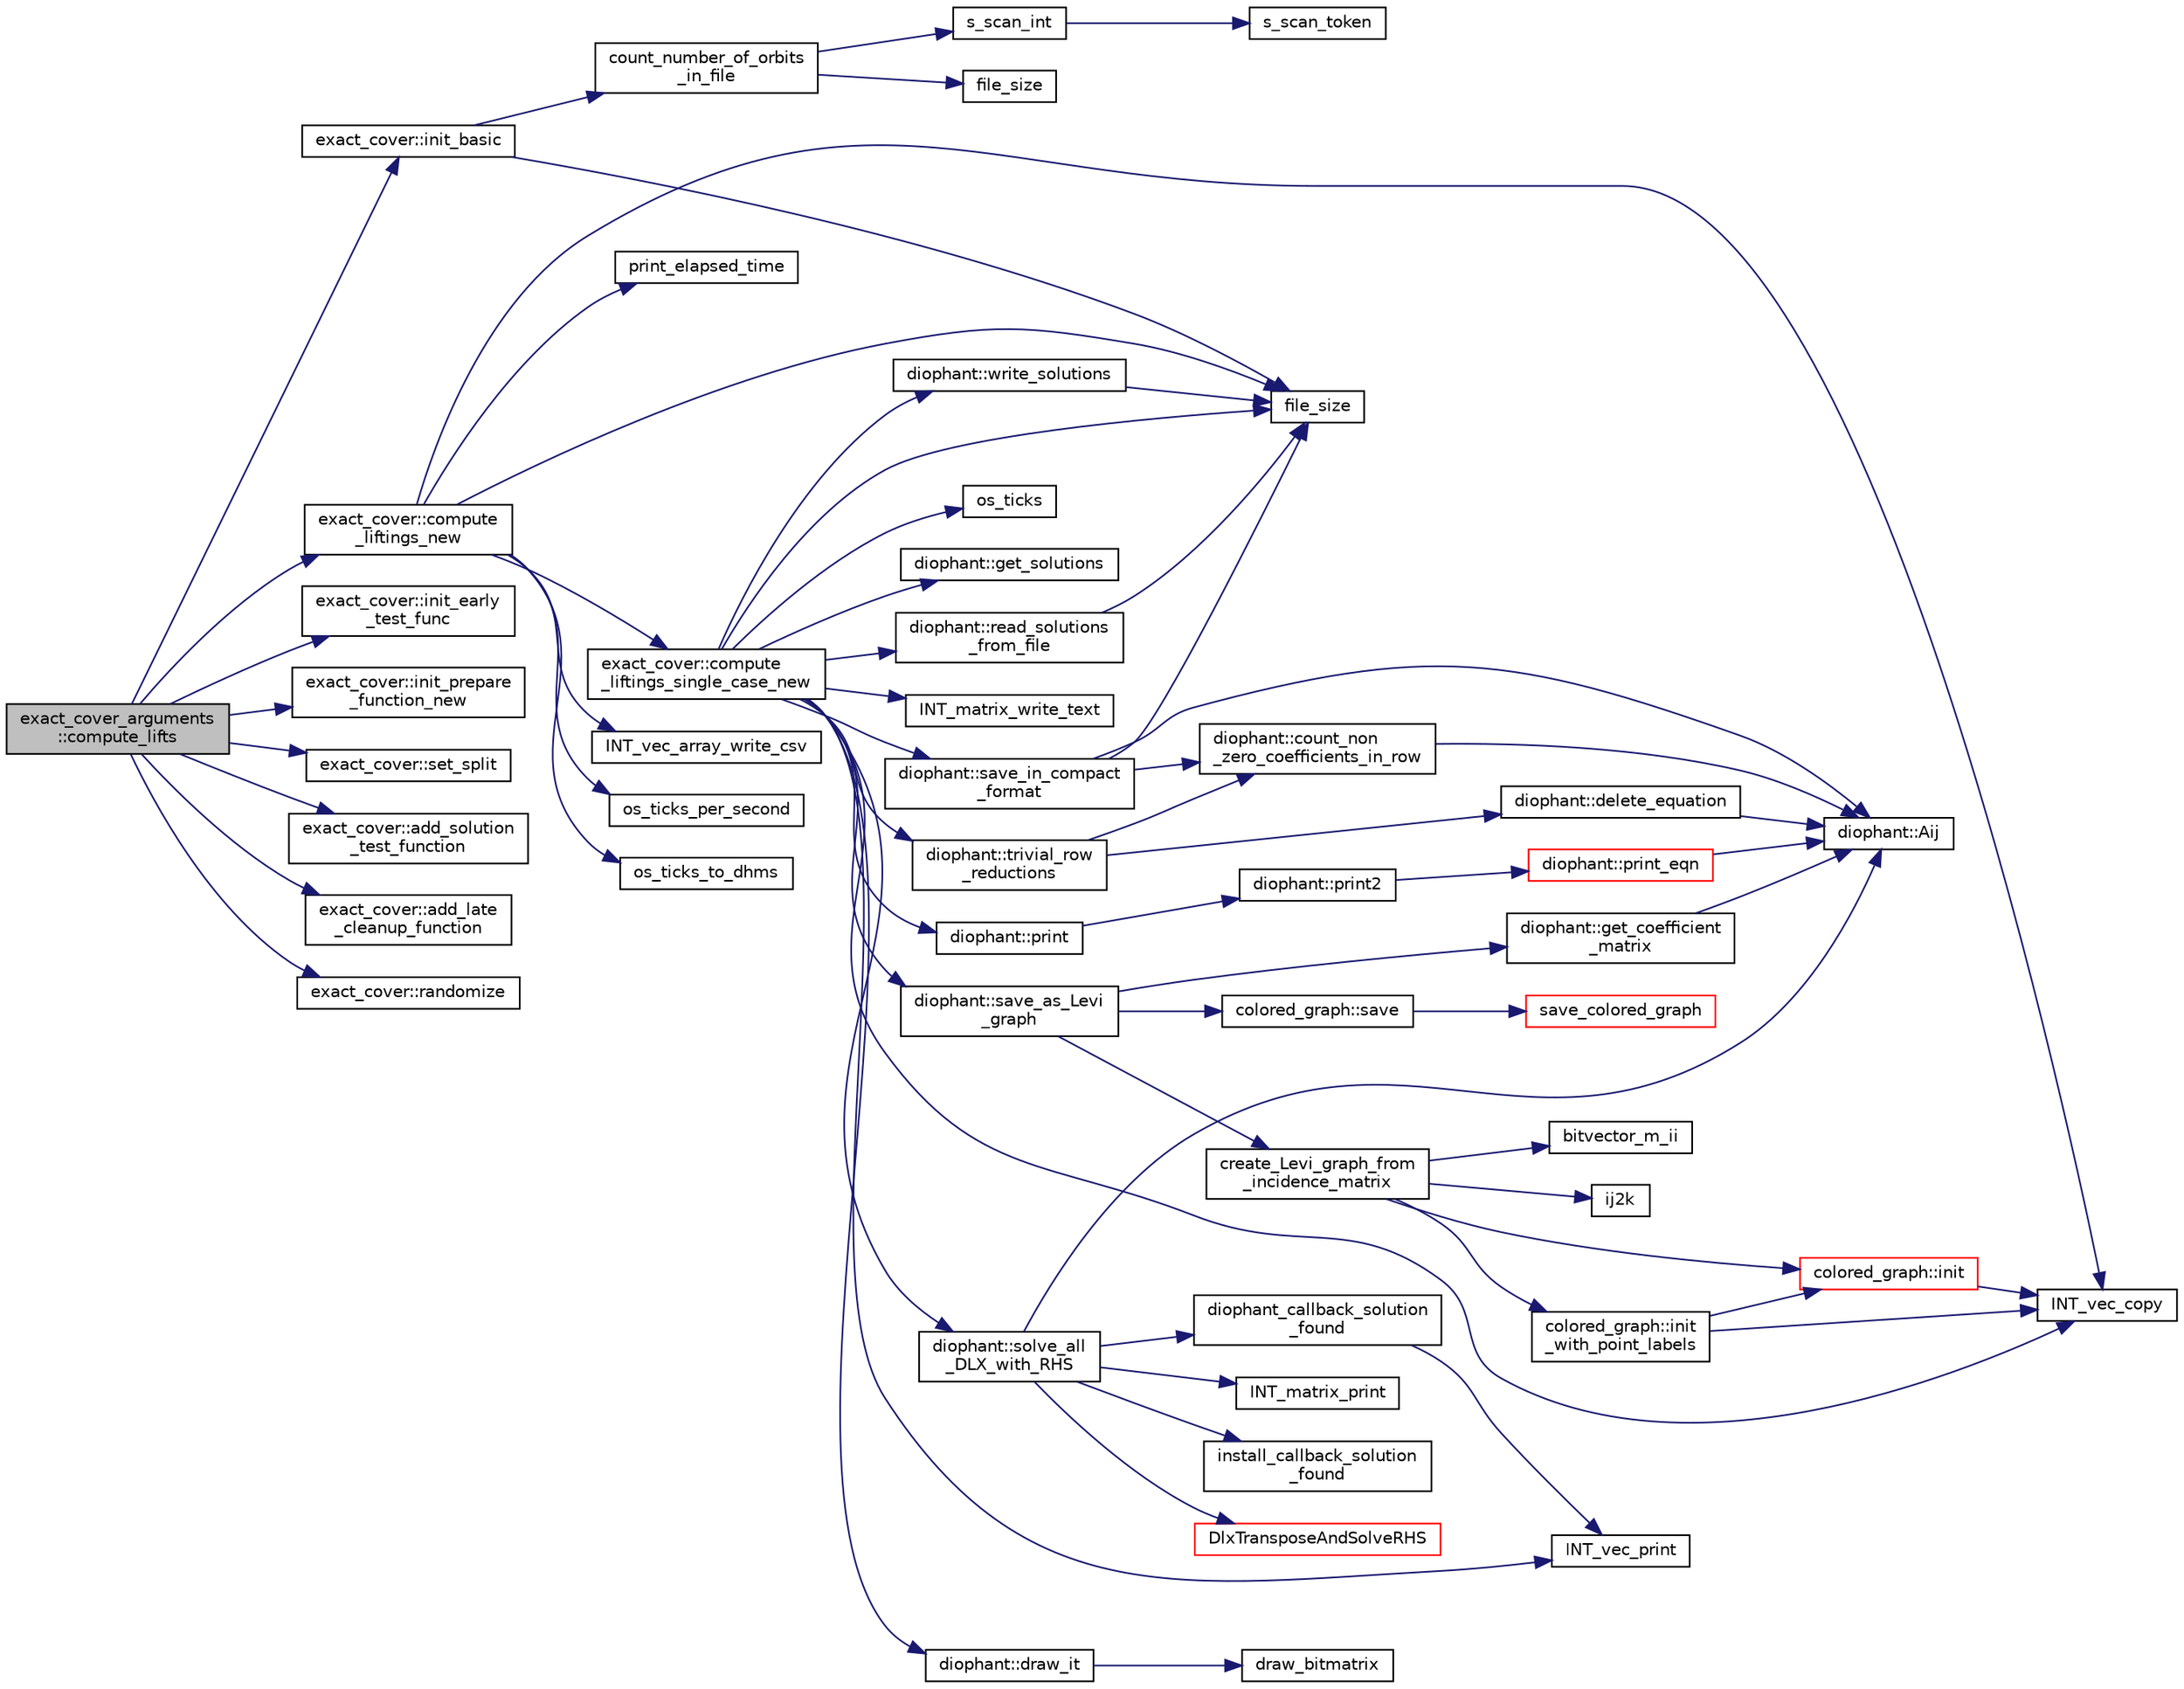 digraph "exact_cover_arguments::compute_lifts"
{
  edge [fontname="Helvetica",fontsize="10",labelfontname="Helvetica",labelfontsize="10"];
  node [fontname="Helvetica",fontsize="10",shape=record];
  rankdir="LR";
  Node7 [label="exact_cover_arguments\l::compute_lifts",height=0.2,width=0.4,color="black", fillcolor="grey75", style="filled", fontcolor="black"];
  Node7 -> Node8 [color="midnightblue",fontsize="10",style="solid",fontname="Helvetica"];
  Node8 [label="exact_cover::init_basic",height=0.2,width=0.4,color="black", fillcolor="white", style="filled",URL="$df/d94/classexact__cover.html#a188961cda99906946f33aea0bef3c6ce"];
  Node8 -> Node9 [color="midnightblue",fontsize="10",style="solid",fontname="Helvetica"];
  Node9 [label="file_size",height=0.2,width=0.4,color="black", fillcolor="white", style="filled",URL="$df/dbf/sajeeb_8_c.html#a5c37cf5785204b6e9adf647dc14d0e50"];
  Node8 -> Node10 [color="midnightblue",fontsize="10",style="solid",fontname="Helvetica"];
  Node10 [label="count_number_of_orbits\l_in_file",height=0.2,width=0.4,color="black", fillcolor="white", style="filled",URL="$d5/db4/io__and__os_8h.html#a03fc77fe7369425fbd18f3fa587f1af5"];
  Node10 -> Node11 [color="midnightblue",fontsize="10",style="solid",fontname="Helvetica"];
  Node11 [label="file_size",height=0.2,width=0.4,color="black", fillcolor="white", style="filled",URL="$d4/d74/util_8_c.html#a5c37cf5785204b6e9adf647dc14d0e50"];
  Node10 -> Node12 [color="midnightblue",fontsize="10",style="solid",fontname="Helvetica"];
  Node12 [label="s_scan_int",height=0.2,width=0.4,color="black", fillcolor="white", style="filled",URL="$d4/d74/util_8_c.html#ab43cab8ae063700a2fc82113b69eea5f"];
  Node12 -> Node13 [color="midnightblue",fontsize="10",style="solid",fontname="Helvetica"];
  Node13 [label="s_scan_token",height=0.2,width=0.4,color="black", fillcolor="white", style="filled",URL="$d4/d74/util_8_c.html#a8d1a4ad92d09138f7a1a7e389469ed45"];
  Node7 -> Node14 [color="midnightblue",fontsize="10",style="solid",fontname="Helvetica"];
  Node14 [label="exact_cover::init_early\l_test_func",height=0.2,width=0.4,color="black", fillcolor="white", style="filled",URL="$df/d94/classexact__cover.html#aee841d3e1eddaab69d4a18b025d19ca6"];
  Node7 -> Node15 [color="midnightblue",fontsize="10",style="solid",fontname="Helvetica"];
  Node15 [label="exact_cover::init_prepare\l_function_new",height=0.2,width=0.4,color="black", fillcolor="white", style="filled",URL="$df/d94/classexact__cover.html#a9e89d3f72d33e5511c2abae0b29e4cb0"];
  Node7 -> Node16 [color="midnightblue",fontsize="10",style="solid",fontname="Helvetica"];
  Node16 [label="exact_cover::set_split",height=0.2,width=0.4,color="black", fillcolor="white", style="filled",URL="$df/d94/classexact__cover.html#a931a1b03aef6d50b927380425110992f"];
  Node7 -> Node17 [color="midnightblue",fontsize="10",style="solid",fontname="Helvetica"];
  Node17 [label="exact_cover::add_solution\l_test_function",height=0.2,width=0.4,color="black", fillcolor="white", style="filled",URL="$df/d94/classexact__cover.html#a53ef396371afebb15465d243e21d3cfc"];
  Node7 -> Node18 [color="midnightblue",fontsize="10",style="solid",fontname="Helvetica"];
  Node18 [label="exact_cover::add_late\l_cleanup_function",height=0.2,width=0.4,color="black", fillcolor="white", style="filled",URL="$df/d94/classexact__cover.html#aff4169e2c7db2c98736c5d59c486a1d0"];
  Node7 -> Node19 [color="midnightblue",fontsize="10",style="solid",fontname="Helvetica"];
  Node19 [label="exact_cover::randomize",height=0.2,width=0.4,color="black", fillcolor="white", style="filled",URL="$df/d94/classexact__cover.html#a6af91d1aa0f385822708da4bbd94480f"];
  Node7 -> Node20 [color="midnightblue",fontsize="10",style="solid",fontname="Helvetica"];
  Node20 [label="exact_cover::compute\l_liftings_new",height=0.2,width=0.4,color="black", fillcolor="white", style="filled",URL="$df/d94/classexact__cover.html#a1438b5e280f85abcabeb7f68eeabb72b"];
  Node20 -> Node21 [color="midnightblue",fontsize="10",style="solid",fontname="Helvetica"];
  Node21 [label="exact_cover::compute\l_liftings_single_case_new",height=0.2,width=0.4,color="black", fillcolor="white", style="filled",URL="$df/d94/classexact__cover.html#ab111dd375f84d6f60ec7edeb2b18523e"];
  Node21 -> Node22 [color="midnightblue",fontsize="10",style="solid",fontname="Helvetica"];
  Node22 [label="INT_vec_copy",height=0.2,width=0.4,color="black", fillcolor="white", style="filled",URL="$df/dbf/sajeeb_8_c.html#ac2d875e27e009af6ec04d17254d11075"];
  Node21 -> Node23 [color="midnightblue",fontsize="10",style="solid",fontname="Helvetica"];
  Node23 [label="INT_vec_print",height=0.2,width=0.4,color="black", fillcolor="white", style="filled",URL="$df/dbf/sajeeb_8_c.html#a79a5901af0b47dd0d694109543c027fe"];
  Node21 -> Node24 [color="midnightblue",fontsize="10",style="solid",fontname="Helvetica"];
  Node24 [label="diophant::print",height=0.2,width=0.4,color="black", fillcolor="white", style="filled",URL="$d7/d9c/classdiophant.html#a887f3ce883ac947ac177d50e727bf5e8"];
  Node24 -> Node25 [color="midnightblue",fontsize="10",style="solid",fontname="Helvetica"];
  Node25 [label="diophant::print2",height=0.2,width=0.4,color="black", fillcolor="white", style="filled",URL="$d7/d9c/classdiophant.html#af4b3684270925d0d766a3a0d3089e195"];
  Node25 -> Node26 [color="midnightblue",fontsize="10",style="solid",fontname="Helvetica"];
  Node26 [label="diophant::print_eqn",height=0.2,width=0.4,color="red", fillcolor="white", style="filled",URL="$d7/d9c/classdiophant.html#a94f356a90925f7a0d966f982a7c5a437"];
  Node26 -> Node27 [color="midnightblue",fontsize="10",style="solid",fontname="Helvetica"];
  Node27 [label="diophant::Aij",height=0.2,width=0.4,color="black", fillcolor="white", style="filled",URL="$d7/d9c/classdiophant.html#af86d3bf833485e2f2d7b4a19288fc698"];
  Node21 -> Node30 [color="midnightblue",fontsize="10",style="solid",fontname="Helvetica"];
  Node30 [label="diophant::trivial_row\l_reductions",height=0.2,width=0.4,color="black", fillcolor="white", style="filled",URL="$d7/d9c/classdiophant.html#a8d22fc916f3a0dc96604759f1685c1a3"];
  Node30 -> Node31 [color="midnightblue",fontsize="10",style="solid",fontname="Helvetica"];
  Node31 [label="diophant::count_non\l_zero_coefficients_in_row",height=0.2,width=0.4,color="black", fillcolor="white", style="filled",URL="$d7/d9c/classdiophant.html#a32575931589f47546ba7b7ef9fb99e68"];
  Node31 -> Node27 [color="midnightblue",fontsize="10",style="solid",fontname="Helvetica"];
  Node30 -> Node32 [color="midnightblue",fontsize="10",style="solid",fontname="Helvetica"];
  Node32 [label="diophant::delete_equation",height=0.2,width=0.4,color="black", fillcolor="white", style="filled",URL="$d7/d9c/classdiophant.html#a358275d27c4c84ec1314c0b2fa027f7e"];
  Node32 -> Node27 [color="midnightblue",fontsize="10",style="solid",fontname="Helvetica"];
  Node21 -> Node33 [color="midnightblue",fontsize="10",style="solid",fontname="Helvetica"];
  Node33 [label="diophant::draw_it",height=0.2,width=0.4,color="black", fillcolor="white", style="filled",URL="$d7/d9c/classdiophant.html#a2d767259ba2547eb19000e02a0035f08"];
  Node33 -> Node34 [color="midnightblue",fontsize="10",style="solid",fontname="Helvetica"];
  Node34 [label="draw_bitmatrix",height=0.2,width=0.4,color="black", fillcolor="white", style="filled",URL="$d9/d29/draw_8_c.html#a725151f4184826d0b71256f5c38e70f0"];
  Node21 -> Node35 [color="midnightblue",fontsize="10",style="solid",fontname="Helvetica"];
  Node35 [label="diophant::save_as_Levi\l_graph",height=0.2,width=0.4,color="black", fillcolor="white", style="filled",URL="$d7/d9c/classdiophant.html#ae4eb639f6ce4451428a473c5e2be429d"];
  Node35 -> Node36 [color="midnightblue",fontsize="10",style="solid",fontname="Helvetica"];
  Node36 [label="diophant::get_coefficient\l_matrix",height=0.2,width=0.4,color="black", fillcolor="white", style="filled",URL="$d7/d9c/classdiophant.html#a63b458bec7327942d408e2b3135aa4e7"];
  Node36 -> Node27 [color="midnightblue",fontsize="10",style="solid",fontname="Helvetica"];
  Node35 -> Node37 [color="midnightblue",fontsize="10",style="solid",fontname="Helvetica"];
  Node37 [label="create_Levi_graph_from\l_incidence_matrix",height=0.2,width=0.4,color="black", fillcolor="white", style="filled",URL="$da/da9/galois__global_8_c.html#a985e3f3df23d58f6aa691ba3e5e6f249"];
  Node37 -> Node38 [color="midnightblue",fontsize="10",style="solid",fontname="Helvetica"];
  Node38 [label="ij2k",height=0.2,width=0.4,color="black", fillcolor="white", style="filled",URL="$df/dbf/sajeeb_8_c.html#a68a0fe85ad4b80a9220cb33f9c4c0042"];
  Node37 -> Node39 [color="midnightblue",fontsize="10",style="solid",fontname="Helvetica"];
  Node39 [label="bitvector_m_ii",height=0.2,width=0.4,color="black", fillcolor="white", style="filled",URL="$df/dbf/sajeeb_8_c.html#a31da55e2b26316d582cd322dc670b67b"];
  Node37 -> Node40 [color="midnightblue",fontsize="10",style="solid",fontname="Helvetica"];
  Node40 [label="colored_graph::init\l_with_point_labels",height=0.2,width=0.4,color="black", fillcolor="white", style="filled",URL="$dc/de2/classcolored__graph.html#a988d41f23300407c71570cb7ea06e593"];
  Node40 -> Node41 [color="midnightblue",fontsize="10",style="solid",fontname="Helvetica"];
  Node41 [label="colored_graph::init",height=0.2,width=0.4,color="red", fillcolor="white", style="filled",URL="$dc/de2/classcolored__graph.html#a4b917cdc9c6203a5a750c321e791bc7d"];
  Node41 -> Node22 [color="midnightblue",fontsize="10",style="solid",fontname="Helvetica"];
  Node40 -> Node22 [color="midnightblue",fontsize="10",style="solid",fontname="Helvetica"];
  Node37 -> Node41 [color="midnightblue",fontsize="10",style="solid",fontname="Helvetica"];
  Node35 -> Node43 [color="midnightblue",fontsize="10",style="solid",fontname="Helvetica"];
  Node43 [label="colored_graph::save",height=0.2,width=0.4,color="black", fillcolor="white", style="filled",URL="$dc/de2/classcolored__graph.html#a562912fb7464addacd865057a1a48f75"];
  Node43 -> Node44 [color="midnightblue",fontsize="10",style="solid",fontname="Helvetica"];
  Node44 [label="save_colored_graph",height=0.2,width=0.4,color="red", fillcolor="white", style="filled",URL="$da/da9/galois__global_8_c.html#a1f2e1a9df5b1f9af96c9c1e08fbc98c7"];
  Node21 -> Node54 [color="midnightblue",fontsize="10",style="solid",fontname="Helvetica"];
  Node54 [label="diophant::save_in_compact\l_format",height=0.2,width=0.4,color="black", fillcolor="white", style="filled",URL="$d7/d9c/classdiophant.html#a7119e1f2b15ffe94385227cf731b7e8e"];
  Node54 -> Node27 [color="midnightblue",fontsize="10",style="solid",fontname="Helvetica"];
  Node54 -> Node31 [color="midnightblue",fontsize="10",style="solid",fontname="Helvetica"];
  Node54 -> Node9 [color="midnightblue",fontsize="10",style="solid",fontname="Helvetica"];
  Node21 -> Node55 [color="midnightblue",fontsize="10",style="solid",fontname="Helvetica"];
  Node55 [label="os_ticks",height=0.2,width=0.4,color="black", fillcolor="white", style="filled",URL="$d5/db4/io__and__os_8h.html#a3da6d2b09e35d569adb7101dffcb5224"];
  Node21 -> Node56 [color="midnightblue",fontsize="10",style="solid",fontname="Helvetica"];
  Node56 [label="diophant::solve_all\l_DLX_with_RHS",height=0.2,width=0.4,color="black", fillcolor="white", style="filled",URL="$d7/d9c/classdiophant.html#a6423b067628b3caa1a6d2063ee803fac"];
  Node56 -> Node57 [color="midnightblue",fontsize="10",style="solid",fontname="Helvetica"];
  Node57 [label="install_callback_solution\l_found",height=0.2,width=0.4,color="black", fillcolor="white", style="filled",URL="$d9/d5e/lib_2foundations_2solvers_2dlx_8_c.html#a69c3d94a3b3f3520355fc78794c82783"];
  Node56 -> Node58 [color="midnightblue",fontsize="10",style="solid",fontname="Helvetica"];
  Node58 [label="diophant_callback_solution\l_found",height=0.2,width=0.4,color="black", fillcolor="white", style="filled",URL="$dc/dfe/diophant_8_c.html#a9868811a3121c55ac9dc2a116aa15d0c"];
  Node58 -> Node23 [color="midnightblue",fontsize="10",style="solid",fontname="Helvetica"];
  Node56 -> Node27 [color="midnightblue",fontsize="10",style="solid",fontname="Helvetica"];
  Node56 -> Node59 [color="midnightblue",fontsize="10",style="solid",fontname="Helvetica"];
  Node59 [label="INT_matrix_print",height=0.2,width=0.4,color="black", fillcolor="white", style="filled",URL="$d5/db4/io__and__os_8h.html#afd4180a24bef3a2b584668a4eaf607ff"];
  Node56 -> Node60 [color="midnightblue",fontsize="10",style="solid",fontname="Helvetica"];
  Node60 [label="DlxTransposeAndSolveRHS",height=0.2,width=0.4,color="red", fillcolor="white", style="filled",URL="$d9/d5e/lib_2foundations_2solvers_2dlx_8_c.html#ae4b7ea72e7db2005606be60f7fd70b94"];
  Node21 -> Node9 [color="midnightblue",fontsize="10",style="solid",fontname="Helvetica"];
  Node21 -> Node77 [color="midnightblue",fontsize="10",style="solid",fontname="Helvetica"];
  Node77 [label="diophant::read_solutions\l_from_file",height=0.2,width=0.4,color="black", fillcolor="white", style="filled",URL="$d7/d9c/classdiophant.html#a4077aed588c27beff6c309f096c6fef5"];
  Node77 -> Node9 [color="midnightblue",fontsize="10",style="solid",fontname="Helvetica"];
  Node21 -> Node78 [color="midnightblue",fontsize="10",style="solid",fontname="Helvetica"];
  Node78 [label="diophant::write_solutions",height=0.2,width=0.4,color="black", fillcolor="white", style="filled",URL="$d7/d9c/classdiophant.html#a5c17c2a311dd2e6b5d827810c68dc74e"];
  Node78 -> Node9 [color="midnightblue",fontsize="10",style="solid",fontname="Helvetica"];
  Node21 -> Node79 [color="midnightblue",fontsize="10",style="solid",fontname="Helvetica"];
  Node79 [label="diophant::get_solutions",height=0.2,width=0.4,color="black", fillcolor="white", style="filled",URL="$d7/d9c/classdiophant.html#a3a77d2ec2f596cbca5677dda567ca34b"];
  Node21 -> Node80 [color="midnightblue",fontsize="10",style="solid",fontname="Helvetica"];
  Node80 [label="INT_matrix_write_text",height=0.2,width=0.4,color="black", fillcolor="white", style="filled",URL="$d5/db4/io__and__os_8h.html#a3875416451748de5d1f4bf92f2716e53"];
  Node20 -> Node81 [color="midnightblue",fontsize="10",style="solid",fontname="Helvetica"];
  Node81 [label="os_ticks_per_second",height=0.2,width=0.4,color="black", fillcolor="white", style="filled",URL="$d5/db4/io__and__os_8h.html#a1b35e7a094dfde9db39ae352c9c17042"];
  Node20 -> Node82 [color="midnightblue",fontsize="10",style="solid",fontname="Helvetica"];
  Node82 [label="os_ticks_to_dhms",height=0.2,width=0.4,color="black", fillcolor="white", style="filled",URL="$d5/db4/io__and__os_8h.html#a0d715587fd9b8ab4e2bc822a2be313ba"];
  Node20 -> Node83 [color="midnightblue",fontsize="10",style="solid",fontname="Helvetica"];
  Node83 [label="print_elapsed_time",height=0.2,width=0.4,color="black", fillcolor="white", style="filled",URL="$d5/db4/io__and__os_8h.html#a92d16200f8fa968b259ca347e3549244"];
  Node20 -> Node22 [color="midnightblue",fontsize="10",style="solid",fontname="Helvetica"];
  Node20 -> Node9 [color="midnightblue",fontsize="10",style="solid",fontname="Helvetica"];
  Node20 -> Node84 [color="midnightblue",fontsize="10",style="solid",fontname="Helvetica"];
  Node84 [label="INT_vec_array_write_csv",height=0.2,width=0.4,color="black", fillcolor="white", style="filled",URL="$d5/db4/io__and__os_8h.html#a803b2b8fcb0a06e4b983a40a7d0c2232"];
}
